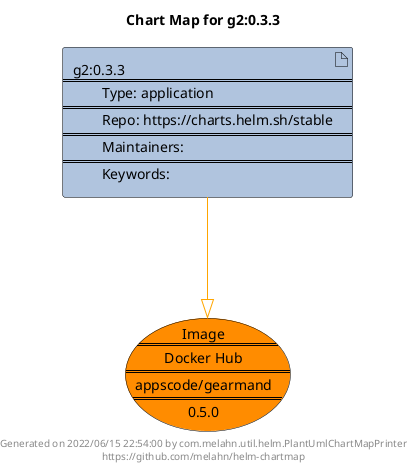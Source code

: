@startuml
skinparam linetype ortho
skinparam backgroundColor white
skinparam usecaseBorderColor black
skinparam usecaseArrowColor LightSlateGray
skinparam artifactBorderColor black
skinparam artifactArrowColor LightSlateGray

title Chart Map for g2:0.3.3

'There is one referenced Helm Chart
artifact "g2:0.3.3\n====\n\tType: application\n====\n\tRepo: https://charts.helm.sh/stable\n====\n\tMaintainers: \n====\n\tKeywords: " as g2_0_3_3 #LightSteelBlue

'There is one referenced Docker Image
usecase "Image\n====\nDocker Hub\n====\nappscode/gearmand\n====\n0.5.0" as appscode_gearmand_0_5_0 #Darkorange

'Chart Dependencies
g2_0_3_3--[#orange]-|>appscode_gearmand_0_5_0

center footer Generated on 2022/06/15 22:54:00 by com.melahn.util.helm.PlantUmlChartMapPrinter\nhttps://github.com/melahn/helm-chartmap
@enduml

